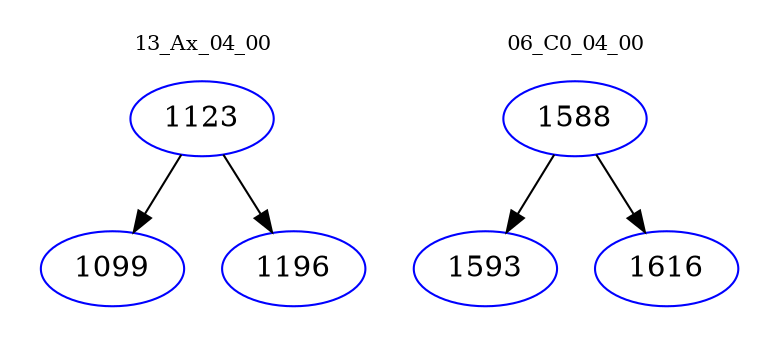 digraph{
subgraph cluster_0 {
color = white
label = "13_Ax_04_00";
fontsize=10;
T0_1123 [label="1123", color="blue"]
T0_1123 -> T0_1099 [color="black"]
T0_1099 [label="1099", color="blue"]
T0_1123 -> T0_1196 [color="black"]
T0_1196 [label="1196", color="blue"]
}
subgraph cluster_1 {
color = white
label = "06_C0_04_00";
fontsize=10;
T1_1588 [label="1588", color="blue"]
T1_1588 -> T1_1593 [color="black"]
T1_1593 [label="1593", color="blue"]
T1_1588 -> T1_1616 [color="black"]
T1_1616 [label="1616", color="blue"]
}
}
